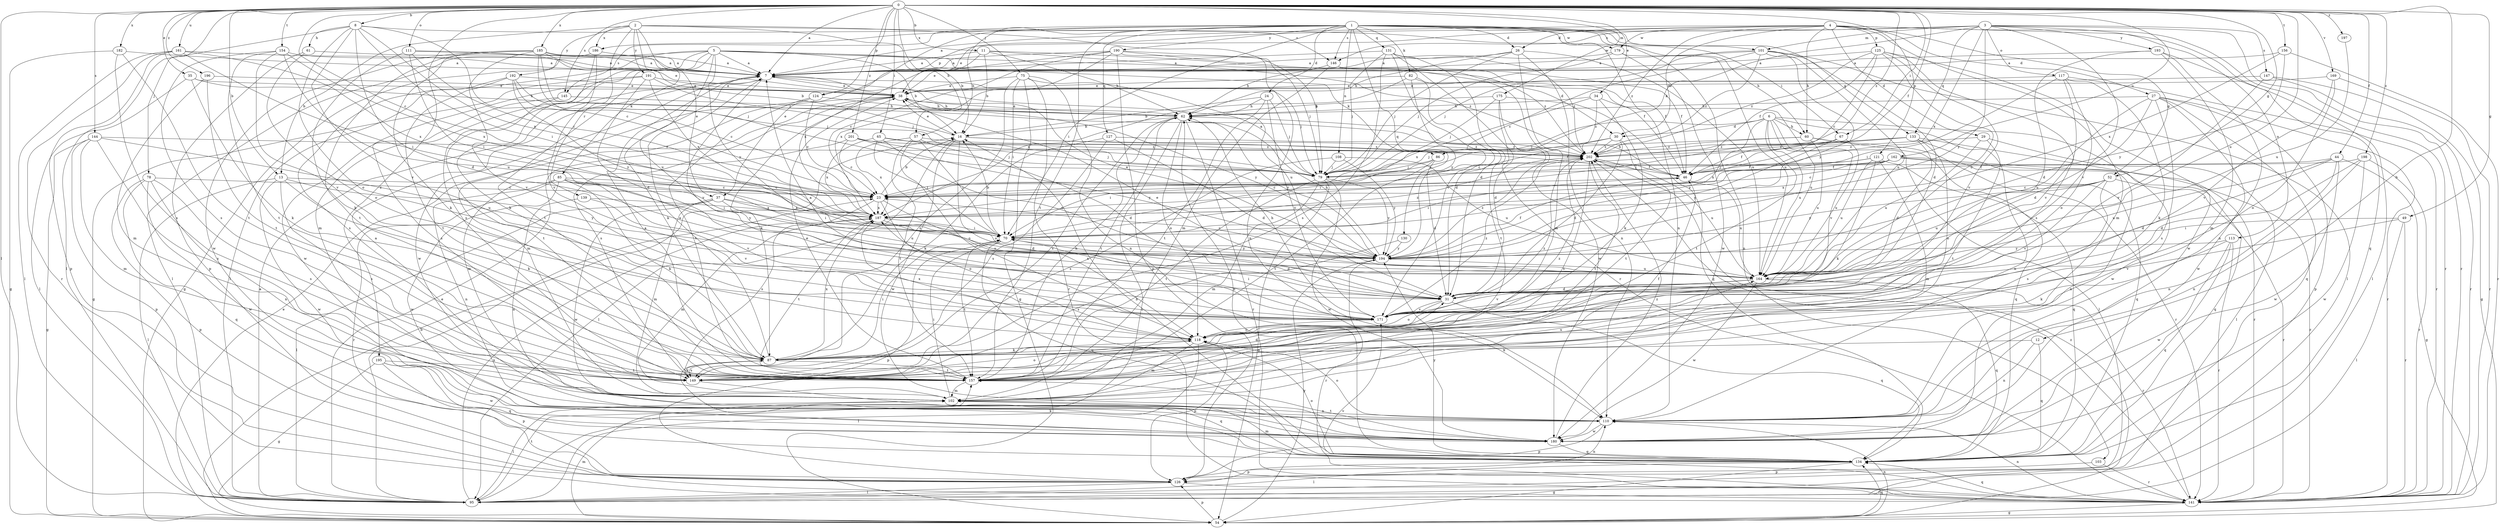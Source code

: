 strict digraph  {
0;
1;
2;
3;
4;
5;
6;
7;
8;
11;
12;
13;
16;
23;
24;
26;
27;
29;
30;
31;
34;
35;
37;
38;
44;
46;
49;
52;
54;
57;
60;
61;
62;
65;
67;
70;
75;
78;
79;
82;
85;
86;
87;
95;
101;
102;
103;
108;
110;
111;
113;
117;
118;
121;
124;
125;
126;
127;
130;
131;
133;
134;
139;
141;
144;
145;
146;
147;
149;
154;
156;
157;
161;
162;
164;
169;
171;
175;
179;
180;
182;
185;
186;
187;
190;
191;
192;
193;
194;
195;
196;
197;
198;
201;
202;
0 -> 7  [label=a];
0 -> 8  [label=b];
0 -> 11  [label=b];
0 -> 12  [label=b];
0 -> 13  [label=b];
0 -> 23  [label=c];
0 -> 34  [label=e];
0 -> 35  [label=e];
0 -> 44  [label=f];
0 -> 46  [label=f];
0 -> 49  [label=g];
0 -> 52  [label=g];
0 -> 57  [label=h];
0 -> 65  [label=i];
0 -> 67  [label=i];
0 -> 75  [label=j];
0 -> 78  [label=j];
0 -> 95  [label=l];
0 -> 111  [label=o];
0 -> 121  [label=p];
0 -> 124  [label=p];
0 -> 144  [label=s];
0 -> 145  [label=s];
0 -> 154  [label=t];
0 -> 156  [label=t];
0 -> 161  [label=u];
0 -> 162  [label=u];
0 -> 164  [label=u];
0 -> 169  [label=v];
0 -> 175  [label=w];
0 -> 182  [label=x];
0 -> 185  [label=x];
0 -> 195  [label=z];
0 -> 196  [label=z];
0 -> 197  [label=z];
0 -> 198  [label=z];
0 -> 201  [label=z];
0 -> 202  [label=z];
1 -> 24  [label=d];
1 -> 26  [label=d];
1 -> 37  [label=e];
1 -> 57  [label=h];
1 -> 67  [label=i];
1 -> 70  [label=i];
1 -> 82  [label=k];
1 -> 101  [label=m];
1 -> 103  [label=n];
1 -> 108  [label=n];
1 -> 110  [label=n];
1 -> 127  [label=q];
1 -> 130  [label=q];
1 -> 131  [label=q];
1 -> 133  [label=q];
1 -> 145  [label=s];
1 -> 146  [label=s];
1 -> 157  [label=t];
1 -> 179  [label=w];
1 -> 186  [label=x];
1 -> 190  [label=y];
2 -> 13  [label=b];
2 -> 16  [label=b];
2 -> 37  [label=e];
2 -> 79  [label=j];
2 -> 85  [label=k];
2 -> 139  [label=r];
2 -> 146  [label=s];
2 -> 186  [label=x];
2 -> 191  [label=y];
2 -> 192  [label=y];
3 -> 86  [label=k];
3 -> 101  [label=m];
3 -> 113  [label=o];
3 -> 117  [label=o];
3 -> 124  [label=p];
3 -> 133  [label=q];
3 -> 141  [label=r];
3 -> 146  [label=s];
3 -> 147  [label=s];
3 -> 171  [label=v];
3 -> 187  [label=x];
3 -> 193  [label=y];
3 -> 194  [label=y];
4 -> 7  [label=a];
4 -> 26  [label=d];
4 -> 27  [label=d];
4 -> 29  [label=d];
4 -> 30  [label=d];
4 -> 38  [label=e];
4 -> 52  [label=g];
4 -> 60  [label=h];
4 -> 102  [label=m];
4 -> 125  [label=p];
4 -> 134  [label=q];
4 -> 141  [label=r];
4 -> 179  [label=w];
4 -> 202  [label=z];
5 -> 7  [label=a];
5 -> 16  [label=b];
5 -> 30  [label=d];
5 -> 46  [label=f];
5 -> 54  [label=g];
5 -> 86  [label=k];
5 -> 95  [label=l];
5 -> 102  [label=m];
5 -> 149  [label=s];
5 -> 157  [label=t];
5 -> 164  [label=u];
5 -> 194  [label=y];
6 -> 30  [label=d];
6 -> 60  [label=h];
6 -> 79  [label=j];
6 -> 95  [label=l];
6 -> 110  [label=n];
6 -> 157  [label=t];
6 -> 164  [label=u];
6 -> 171  [label=v];
6 -> 180  [label=w];
6 -> 194  [label=y];
7 -> 38  [label=e];
7 -> 79  [label=j];
7 -> 87  [label=k];
7 -> 171  [label=v];
7 -> 180  [label=w];
8 -> 23  [label=c];
8 -> 31  [label=d];
8 -> 60  [label=h];
8 -> 61  [label=h];
8 -> 70  [label=i];
8 -> 95  [label=l];
8 -> 118  [label=o];
8 -> 171  [label=v];
8 -> 187  [label=x];
11 -> 7  [label=a];
11 -> 16  [label=b];
11 -> 46  [label=f];
11 -> 62  [label=h];
11 -> 187  [label=x];
11 -> 202  [label=z];
12 -> 87  [label=k];
12 -> 110  [label=n];
12 -> 134  [label=q];
13 -> 23  [label=c];
13 -> 87  [label=k];
13 -> 95  [label=l];
13 -> 149  [label=s];
13 -> 180  [label=w];
13 -> 194  [label=y];
16 -> 38  [label=e];
16 -> 46  [label=f];
16 -> 95  [label=l];
16 -> 118  [label=o];
16 -> 180  [label=w];
16 -> 202  [label=z];
23 -> 16  [label=b];
23 -> 31  [label=d];
23 -> 118  [label=o];
23 -> 149  [label=s];
23 -> 187  [label=x];
24 -> 16  [label=b];
24 -> 62  [label=h];
24 -> 79  [label=j];
24 -> 157  [label=t];
24 -> 171  [label=v];
26 -> 7  [label=a];
26 -> 62  [label=h];
26 -> 79  [label=j];
26 -> 102  [label=m];
26 -> 110  [label=n];
26 -> 164  [label=u];
27 -> 31  [label=d];
27 -> 62  [label=h];
27 -> 126  [label=p];
27 -> 134  [label=q];
27 -> 141  [label=r];
27 -> 149  [label=s];
27 -> 164  [label=u];
27 -> 180  [label=w];
29 -> 95  [label=l];
29 -> 157  [label=t];
29 -> 164  [label=u];
29 -> 202  [label=z];
30 -> 23  [label=c];
30 -> 31  [label=d];
30 -> 70  [label=i];
30 -> 157  [label=t];
30 -> 202  [label=z];
31 -> 38  [label=e];
31 -> 118  [label=o];
31 -> 134  [label=q];
31 -> 171  [label=v];
31 -> 187  [label=x];
34 -> 62  [label=h];
34 -> 87  [label=k];
34 -> 164  [label=u];
34 -> 187  [label=x];
34 -> 202  [label=z];
35 -> 38  [label=e];
35 -> 62  [label=h];
35 -> 87  [label=k];
35 -> 95  [label=l];
37 -> 70  [label=i];
37 -> 95  [label=l];
37 -> 102  [label=m];
37 -> 164  [label=u];
37 -> 180  [label=w];
37 -> 187  [label=x];
38 -> 62  [label=h];
38 -> 87  [label=k];
38 -> 149  [label=s];
38 -> 194  [label=y];
44 -> 31  [label=d];
44 -> 54  [label=g];
44 -> 79  [label=j];
44 -> 110  [label=n];
44 -> 164  [label=u];
44 -> 180  [label=w];
46 -> 23  [label=c];
46 -> 62  [label=h];
46 -> 70  [label=i];
46 -> 164  [label=u];
49 -> 70  [label=i];
49 -> 95  [label=l];
49 -> 141  [label=r];
49 -> 171  [label=v];
52 -> 23  [label=c];
52 -> 141  [label=r];
52 -> 149  [label=s];
52 -> 164  [label=u];
52 -> 171  [label=v];
52 -> 194  [label=y];
54 -> 16  [label=b];
54 -> 38  [label=e];
54 -> 102  [label=m];
54 -> 110  [label=n];
54 -> 126  [label=p];
54 -> 134  [label=q];
54 -> 194  [label=y];
54 -> 202  [label=z];
57 -> 31  [label=d];
57 -> 70  [label=i];
57 -> 118  [label=o];
57 -> 157  [label=t];
57 -> 187  [label=x];
57 -> 202  [label=z];
60 -> 79  [label=j];
60 -> 134  [label=q];
60 -> 141  [label=r];
60 -> 164  [label=u];
60 -> 202  [label=z];
61 -> 7  [label=a];
61 -> 118  [label=o];
61 -> 126  [label=p];
62 -> 16  [label=b];
62 -> 38  [label=e];
62 -> 95  [label=l];
62 -> 118  [label=o];
62 -> 141  [label=r];
62 -> 149  [label=s];
62 -> 157  [label=t];
62 -> 194  [label=y];
65 -> 70  [label=i];
65 -> 79  [label=j];
65 -> 164  [label=u];
65 -> 187  [label=x];
65 -> 202  [label=z];
67 -> 46  [label=f];
67 -> 164  [label=u];
67 -> 194  [label=y];
67 -> 202  [label=z];
70 -> 16  [label=b];
70 -> 31  [label=d];
70 -> 126  [label=p];
70 -> 134  [label=q];
70 -> 157  [label=t];
70 -> 194  [label=y];
70 -> 202  [label=z];
75 -> 38  [label=e];
75 -> 54  [label=g];
75 -> 70  [label=i];
75 -> 110  [label=n];
75 -> 141  [label=r];
75 -> 149  [label=s];
75 -> 164  [label=u];
78 -> 23  [label=c];
78 -> 110  [label=n];
78 -> 126  [label=p];
78 -> 134  [label=q];
78 -> 149  [label=s];
78 -> 180  [label=w];
79 -> 7  [label=a];
79 -> 54  [label=g];
79 -> 102  [label=m];
79 -> 157  [label=t];
79 -> 180  [label=w];
79 -> 194  [label=y];
82 -> 31  [label=d];
82 -> 38  [label=e];
82 -> 180  [label=w];
82 -> 187  [label=x];
82 -> 194  [label=y];
85 -> 23  [label=c];
85 -> 70  [label=i];
85 -> 87  [label=k];
85 -> 110  [label=n];
85 -> 141  [label=r];
85 -> 171  [label=v];
85 -> 180  [label=w];
85 -> 194  [label=y];
86 -> 31  [label=d];
86 -> 70  [label=i];
86 -> 79  [label=j];
86 -> 157  [label=t];
87 -> 7  [label=a];
87 -> 70  [label=i];
87 -> 149  [label=s];
87 -> 157  [label=t];
87 -> 187  [label=x];
87 -> 202  [label=z];
95 -> 7  [label=a];
95 -> 23  [label=c];
95 -> 38  [label=e];
95 -> 157  [label=t];
95 -> 187  [label=x];
101 -> 7  [label=a];
101 -> 23  [label=c];
101 -> 31  [label=d];
101 -> 79  [label=j];
101 -> 95  [label=l];
101 -> 164  [label=u];
101 -> 194  [label=y];
101 -> 202  [label=z];
102 -> 7  [label=a];
102 -> 70  [label=i];
102 -> 95  [label=l];
102 -> 110  [label=n];
103 -> 126  [label=p];
103 -> 141  [label=r];
108 -> 79  [label=j];
108 -> 149  [label=s];
108 -> 164  [label=u];
108 -> 194  [label=y];
110 -> 118  [label=o];
110 -> 126  [label=p];
110 -> 180  [label=w];
111 -> 7  [label=a];
111 -> 23  [label=c];
111 -> 38  [label=e];
111 -> 70  [label=i];
111 -> 87  [label=k];
113 -> 87  [label=k];
113 -> 134  [label=q];
113 -> 141  [label=r];
113 -> 180  [label=w];
113 -> 194  [label=y];
117 -> 38  [label=e];
117 -> 70  [label=i];
117 -> 87  [label=k];
117 -> 118  [label=o];
117 -> 141  [label=r];
117 -> 171  [label=v];
118 -> 87  [label=k];
118 -> 95  [label=l];
118 -> 102  [label=m];
118 -> 126  [label=p];
118 -> 187  [label=x];
118 -> 202  [label=z];
121 -> 46  [label=f];
121 -> 79  [label=j];
121 -> 87  [label=k];
121 -> 102  [label=m];
121 -> 134  [label=q];
121 -> 164  [label=u];
124 -> 23  [label=c];
124 -> 62  [label=h];
124 -> 102  [label=m];
124 -> 157  [label=t];
125 -> 7  [label=a];
125 -> 23  [label=c];
125 -> 46  [label=f];
125 -> 149  [label=s];
125 -> 164  [label=u];
125 -> 171  [label=v];
125 -> 180  [label=w];
125 -> 202  [label=z];
126 -> 95  [label=l];
126 -> 110  [label=n];
126 -> 141  [label=r];
127 -> 31  [label=d];
127 -> 87  [label=k];
127 -> 149  [label=s];
127 -> 202  [label=z];
130 -> 149  [label=s];
130 -> 194  [label=y];
131 -> 7  [label=a];
131 -> 31  [label=d];
131 -> 79  [label=j];
131 -> 141  [label=r];
131 -> 149  [label=s];
131 -> 171  [label=v];
131 -> 202  [label=z];
133 -> 23  [label=c];
133 -> 31  [label=d];
133 -> 118  [label=o];
133 -> 134  [label=q];
133 -> 141  [label=r];
133 -> 187  [label=x];
133 -> 202  [label=z];
134 -> 16  [label=b];
134 -> 54  [label=g];
134 -> 62  [label=h];
134 -> 87  [label=k];
134 -> 95  [label=l];
134 -> 102  [label=m];
134 -> 118  [label=o];
134 -> 126  [label=p];
134 -> 194  [label=y];
139 -> 110  [label=n];
139 -> 171  [label=v];
139 -> 187  [label=x];
141 -> 54  [label=g];
141 -> 110  [label=n];
141 -> 134  [label=q];
141 -> 171  [label=v];
141 -> 202  [label=z];
144 -> 54  [label=g];
144 -> 102  [label=m];
144 -> 126  [label=p];
144 -> 149  [label=s];
144 -> 164  [label=u];
144 -> 202  [label=z];
145 -> 62  [label=h];
145 -> 149  [label=s];
145 -> 157  [label=t];
146 -> 46  [label=f];
146 -> 62  [label=h];
146 -> 102  [label=m];
147 -> 38  [label=e];
147 -> 54  [label=g];
147 -> 141  [label=r];
147 -> 171  [label=v];
149 -> 87  [label=k];
149 -> 118  [label=o];
149 -> 134  [label=q];
154 -> 7  [label=a];
154 -> 149  [label=s];
154 -> 157  [label=t];
154 -> 164  [label=u];
154 -> 171  [label=v];
154 -> 187  [label=x];
156 -> 7  [label=a];
156 -> 141  [label=r];
156 -> 187  [label=x];
156 -> 194  [label=y];
157 -> 7  [label=a];
157 -> 31  [label=d];
157 -> 38  [label=e];
157 -> 46  [label=f];
157 -> 62  [label=h];
157 -> 102  [label=m];
157 -> 164  [label=u];
161 -> 7  [label=a];
161 -> 70  [label=i];
161 -> 95  [label=l];
161 -> 126  [label=p];
161 -> 141  [label=r];
161 -> 187  [label=x];
162 -> 23  [label=c];
162 -> 46  [label=f];
162 -> 79  [label=j];
162 -> 110  [label=n];
162 -> 134  [label=q];
162 -> 141  [label=r];
162 -> 187  [label=x];
164 -> 31  [label=d];
164 -> 134  [label=q];
164 -> 141  [label=r];
164 -> 171  [label=v];
164 -> 180  [label=w];
169 -> 38  [label=e];
169 -> 118  [label=o];
169 -> 141  [label=r];
169 -> 171  [label=v];
171 -> 7  [label=a];
171 -> 62  [label=h];
171 -> 70  [label=i];
171 -> 118  [label=o];
171 -> 202  [label=z];
175 -> 31  [label=d];
175 -> 62  [label=h];
175 -> 79  [label=j];
175 -> 134  [label=q];
175 -> 157  [label=t];
179 -> 7  [label=a];
179 -> 79  [label=j];
179 -> 164  [label=u];
179 -> 180  [label=w];
180 -> 134  [label=q];
180 -> 157  [label=t];
180 -> 202  [label=z];
182 -> 7  [label=a];
182 -> 54  [label=g];
182 -> 149  [label=s];
182 -> 157  [label=t];
185 -> 7  [label=a];
185 -> 16  [label=b];
185 -> 38  [label=e];
185 -> 79  [label=j];
185 -> 87  [label=k];
185 -> 157  [label=t];
185 -> 171  [label=v];
185 -> 180  [label=w];
185 -> 202  [label=z];
186 -> 7  [label=a];
186 -> 87  [label=k];
186 -> 95  [label=l];
186 -> 171  [label=v];
187 -> 70  [label=i];
187 -> 102  [label=m];
187 -> 157  [label=t];
187 -> 164  [label=u];
190 -> 7  [label=a];
190 -> 23  [label=c];
190 -> 38  [label=e];
190 -> 79  [label=j];
190 -> 110  [label=n];
190 -> 126  [label=p];
190 -> 187  [label=x];
190 -> 202  [label=z];
191 -> 31  [label=d];
191 -> 38  [label=e];
191 -> 54  [label=g];
191 -> 79  [label=j];
191 -> 180  [label=w];
191 -> 187  [label=x];
192 -> 23  [label=c];
192 -> 38  [label=e];
192 -> 79  [label=j];
192 -> 149  [label=s];
192 -> 157  [label=t];
192 -> 194  [label=y];
193 -> 7  [label=a];
193 -> 31  [label=d];
193 -> 95  [label=l];
193 -> 102  [label=m];
193 -> 110  [label=n];
194 -> 7  [label=a];
194 -> 23  [label=c];
194 -> 46  [label=f];
194 -> 62  [label=h];
194 -> 141  [label=r];
194 -> 164  [label=u];
194 -> 202  [label=z];
195 -> 54  [label=g];
195 -> 126  [label=p];
195 -> 134  [label=q];
195 -> 157  [label=t];
195 -> 180  [label=w];
196 -> 38  [label=e];
196 -> 102  [label=m];
196 -> 157  [label=t];
197 -> 164  [label=u];
198 -> 31  [label=d];
198 -> 46  [label=f];
198 -> 110  [label=n];
198 -> 141  [label=r];
198 -> 180  [label=w];
201 -> 23  [label=c];
201 -> 79  [label=j];
201 -> 102  [label=m];
201 -> 194  [label=y];
201 -> 202  [label=z];
202 -> 46  [label=f];
202 -> 149  [label=s];
202 -> 157  [label=t];
202 -> 164  [label=u];
}
